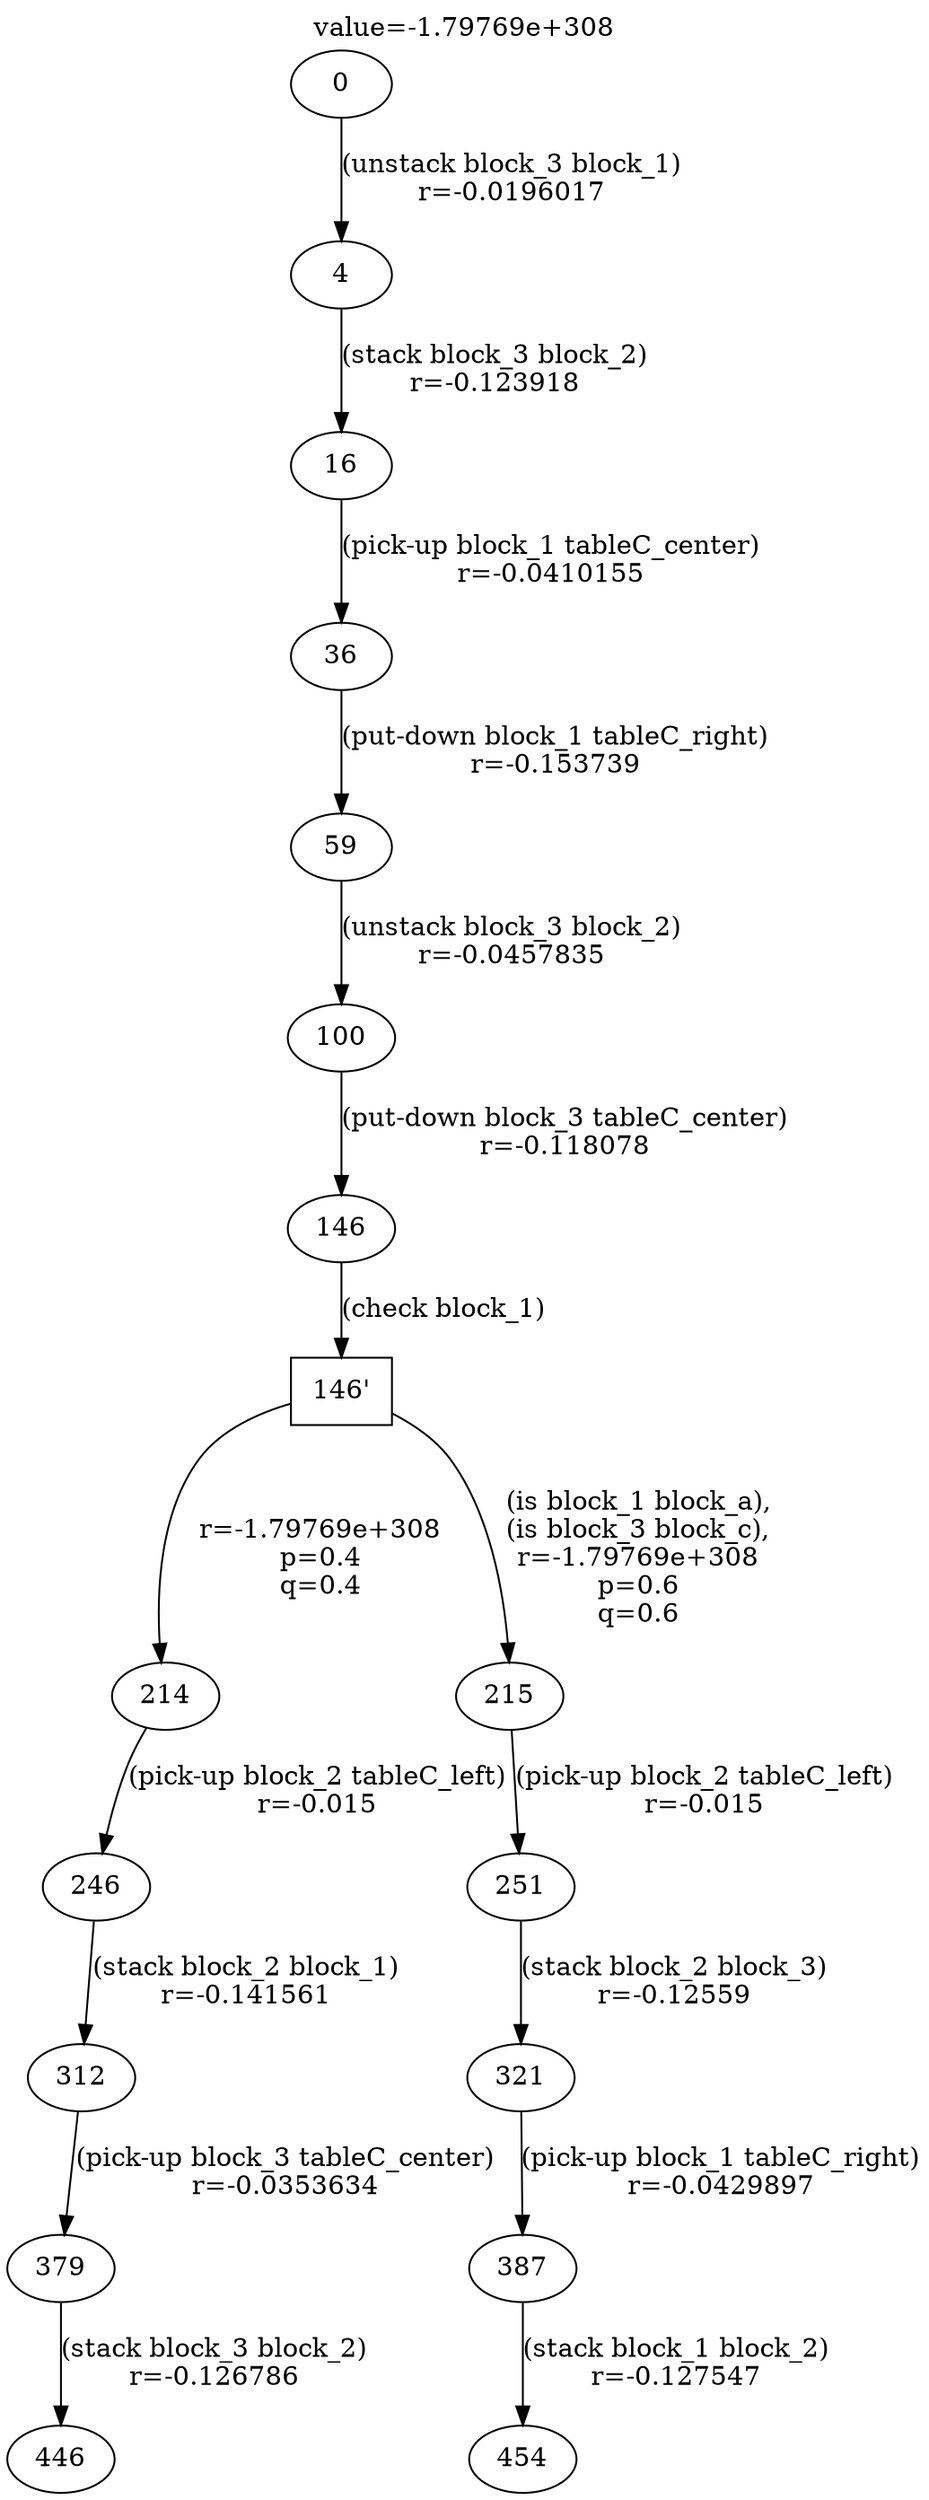 digraph g{
label="value=-1.79769e+308"
labelloc=top
0->4 [ label="(unstack block_3 block_1)
r=-0.0196017" ];
4->16 [ label="(stack block_3 block_2)
r=-0.123918" ];
16->36 [ label="(pick-up block_1 tableC_center)
r=-0.0410155" ];
36->59 [ label="(put-down block_1 tableC_right)
r=-0.153739" ];
59->100 [ label="(unstack block_3 block_2)
r=-0.0457835" ];
100->146 [ label="(put-down block_3 tableC_center)
r=-0.118078" ];
"146'" [ shape=box ] ;
146->"146'" [ label="(check block_1)" ];
"146'"->214 [ label="
r=-1.79769e+308
p=0.4
q=0.4" ];
214->246 [ label="(pick-up block_2 tableC_left)
r=-0.015" ];
246->312 [ label="(stack block_2 block_1)
r=-0.141561" ];
312->379 [ label="(pick-up block_3 tableC_center)
r=-0.0353634" ];
379->446 [ label="(stack block_3 block_2)
r=-0.126786" ];
"146'"->215 [ label="
(is block_1 block_a),
(is block_3 block_c),
r=-1.79769e+308
p=0.6
q=0.6" ];
215->251 [ label="(pick-up block_2 tableC_left)
r=-0.015" ];
251->321 [ label="(stack block_2 block_3)
r=-0.12559" ];
321->387 [ label="(pick-up block_1 tableC_right)
r=-0.0429897" ];
387->454 [ label="(stack block_1 block_2)
r=-0.127547" ];
}
